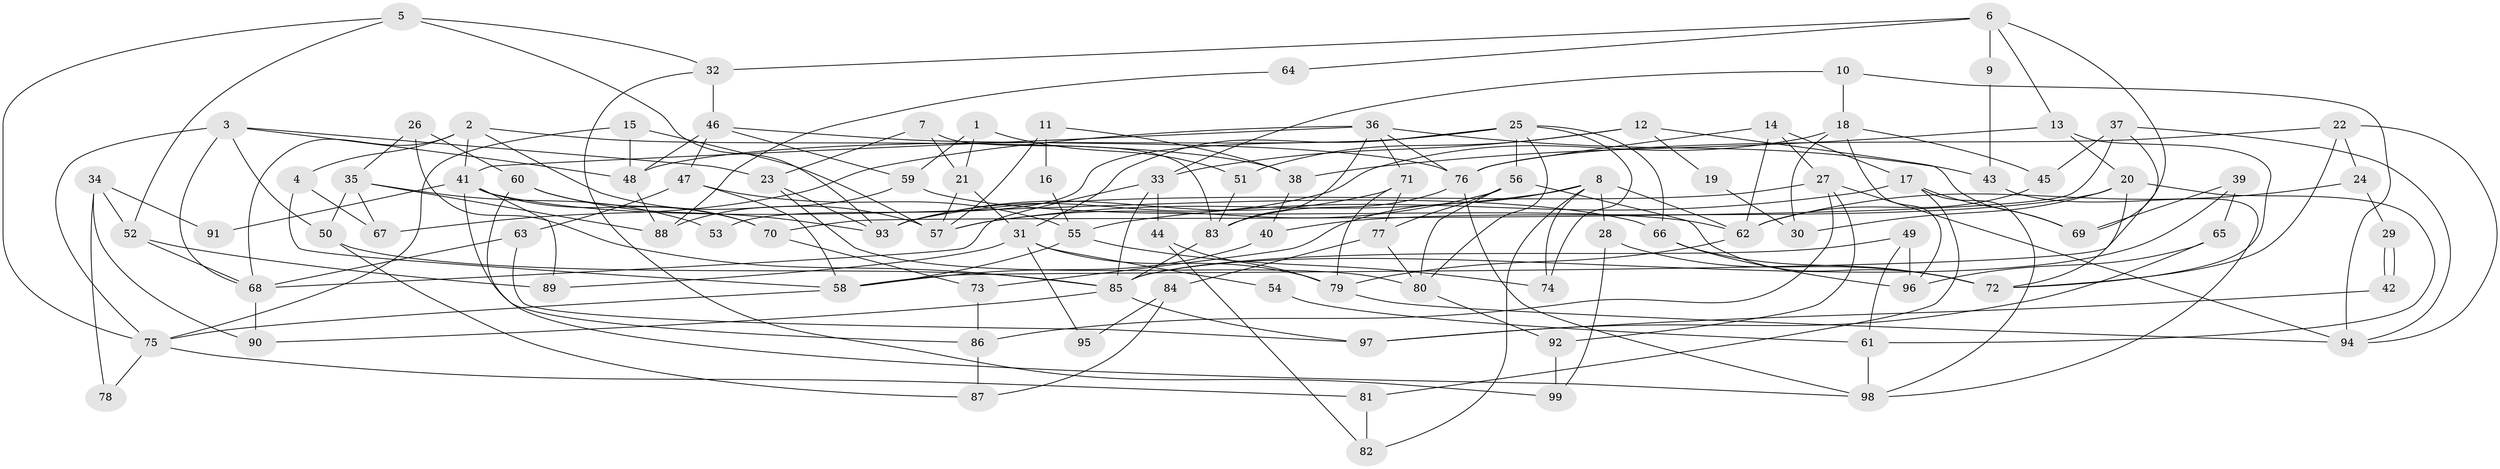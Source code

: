 // Generated by graph-tools (version 1.1) at 2025/14/03/09/25 04:14:51]
// undirected, 99 vertices, 198 edges
graph export_dot {
graph [start="1"]
  node [color=gray90,style=filled];
  1;
  2;
  3;
  4;
  5;
  6;
  7;
  8;
  9;
  10;
  11;
  12;
  13;
  14;
  15;
  16;
  17;
  18;
  19;
  20;
  21;
  22;
  23;
  24;
  25;
  26;
  27;
  28;
  29;
  30;
  31;
  32;
  33;
  34;
  35;
  36;
  37;
  38;
  39;
  40;
  41;
  42;
  43;
  44;
  45;
  46;
  47;
  48;
  49;
  50;
  51;
  52;
  53;
  54;
  55;
  56;
  57;
  58;
  59;
  60;
  61;
  62;
  63;
  64;
  65;
  66;
  67;
  68;
  69;
  70;
  71;
  72;
  73;
  74;
  75;
  76;
  77;
  78;
  79;
  80;
  81;
  82;
  83;
  84;
  85;
  86;
  87;
  88;
  89;
  90;
  91;
  92;
  93;
  94;
  95;
  96;
  97;
  98;
  99;
  1 -- 21;
  1 -- 59;
  1 -- 51;
  2 -- 57;
  2 -- 38;
  2 -- 4;
  2 -- 41;
  2 -- 68;
  3 -- 68;
  3 -- 23;
  3 -- 48;
  3 -- 50;
  3 -- 75;
  4 -- 58;
  4 -- 67;
  5 -- 93;
  5 -- 52;
  5 -- 32;
  5 -- 75;
  6 -- 69;
  6 -- 32;
  6 -- 9;
  6 -- 13;
  6 -- 64;
  7 -- 83;
  7 -- 21;
  7 -- 23;
  8 -- 73;
  8 -- 57;
  8 -- 28;
  8 -- 62;
  8 -- 74;
  8 -- 82;
  9 -- 43;
  10 -- 94;
  10 -- 33;
  10 -- 18;
  11 -- 57;
  11 -- 38;
  11 -- 16;
  12 -- 51;
  12 -- 33;
  12 -- 19;
  12 -- 69;
  13 -- 72;
  13 -- 20;
  13 -- 38;
  14 -- 17;
  14 -- 62;
  14 -- 27;
  14 -- 76;
  15 -- 75;
  15 -- 48;
  15 -- 57;
  16 -- 55;
  17 -- 55;
  17 -- 98;
  17 -- 69;
  17 -- 81;
  18 -- 93;
  18 -- 30;
  18 -- 45;
  18 -- 96;
  19 -- 30;
  20 -- 61;
  20 -- 30;
  20 -- 40;
  20 -- 72;
  21 -- 57;
  21 -- 31;
  22 -- 94;
  22 -- 72;
  22 -- 24;
  22 -- 76;
  23 -- 80;
  23 -- 93;
  24 -- 62;
  24 -- 29;
  25 -- 48;
  25 -- 66;
  25 -- 31;
  25 -- 53;
  25 -- 56;
  25 -- 74;
  25 -- 80;
  26 -- 85;
  26 -- 35;
  26 -- 60;
  27 -- 94;
  27 -- 86;
  27 -- 92;
  27 -- 93;
  28 -- 72;
  28 -- 99;
  29 -- 42;
  29 -- 42;
  31 -- 79;
  31 -- 54;
  31 -- 89;
  31 -- 95;
  32 -- 99;
  32 -- 46;
  33 -- 85;
  33 -- 68;
  33 -- 44;
  34 -- 52;
  34 -- 90;
  34 -- 78;
  34 -- 91;
  35 -- 67;
  35 -- 88;
  35 -- 50;
  35 -- 53;
  36 -- 71;
  36 -- 76;
  36 -- 41;
  36 -- 43;
  36 -- 67;
  36 -- 83;
  37 -- 58;
  37 -- 70;
  37 -- 45;
  37 -- 94;
  38 -- 40;
  39 -- 69;
  39 -- 85;
  39 -- 65;
  40 -- 58;
  41 -- 66;
  41 -- 70;
  41 -- 86;
  41 -- 89;
  41 -- 91;
  42 -- 97;
  43 -- 98;
  44 -- 82;
  44 -- 79;
  45 -- 62;
  46 -- 76;
  46 -- 47;
  46 -- 48;
  46 -- 59;
  47 -- 55;
  47 -- 58;
  47 -- 63;
  48 -- 88;
  49 -- 85;
  49 -- 96;
  49 -- 61;
  50 -- 85;
  50 -- 87;
  51 -- 83;
  52 -- 89;
  52 -- 68;
  54 -- 61;
  55 -- 74;
  55 -- 58;
  56 -- 77;
  56 -- 57;
  56 -- 72;
  56 -- 80;
  58 -- 75;
  59 -- 62;
  59 -- 88;
  60 -- 93;
  60 -- 70;
  60 -- 98;
  61 -- 98;
  62 -- 79;
  63 -- 97;
  63 -- 68;
  64 -- 88;
  65 -- 96;
  65 -- 97;
  66 -- 72;
  66 -- 96;
  68 -- 90;
  70 -- 73;
  71 -- 93;
  71 -- 79;
  71 -- 77;
  73 -- 86;
  75 -- 78;
  75 -- 81;
  76 -- 83;
  76 -- 98;
  77 -- 80;
  77 -- 84;
  79 -- 94;
  80 -- 92;
  81 -- 82;
  83 -- 85;
  84 -- 87;
  84 -- 95;
  85 -- 90;
  85 -- 97;
  86 -- 87;
  92 -- 99;
}
